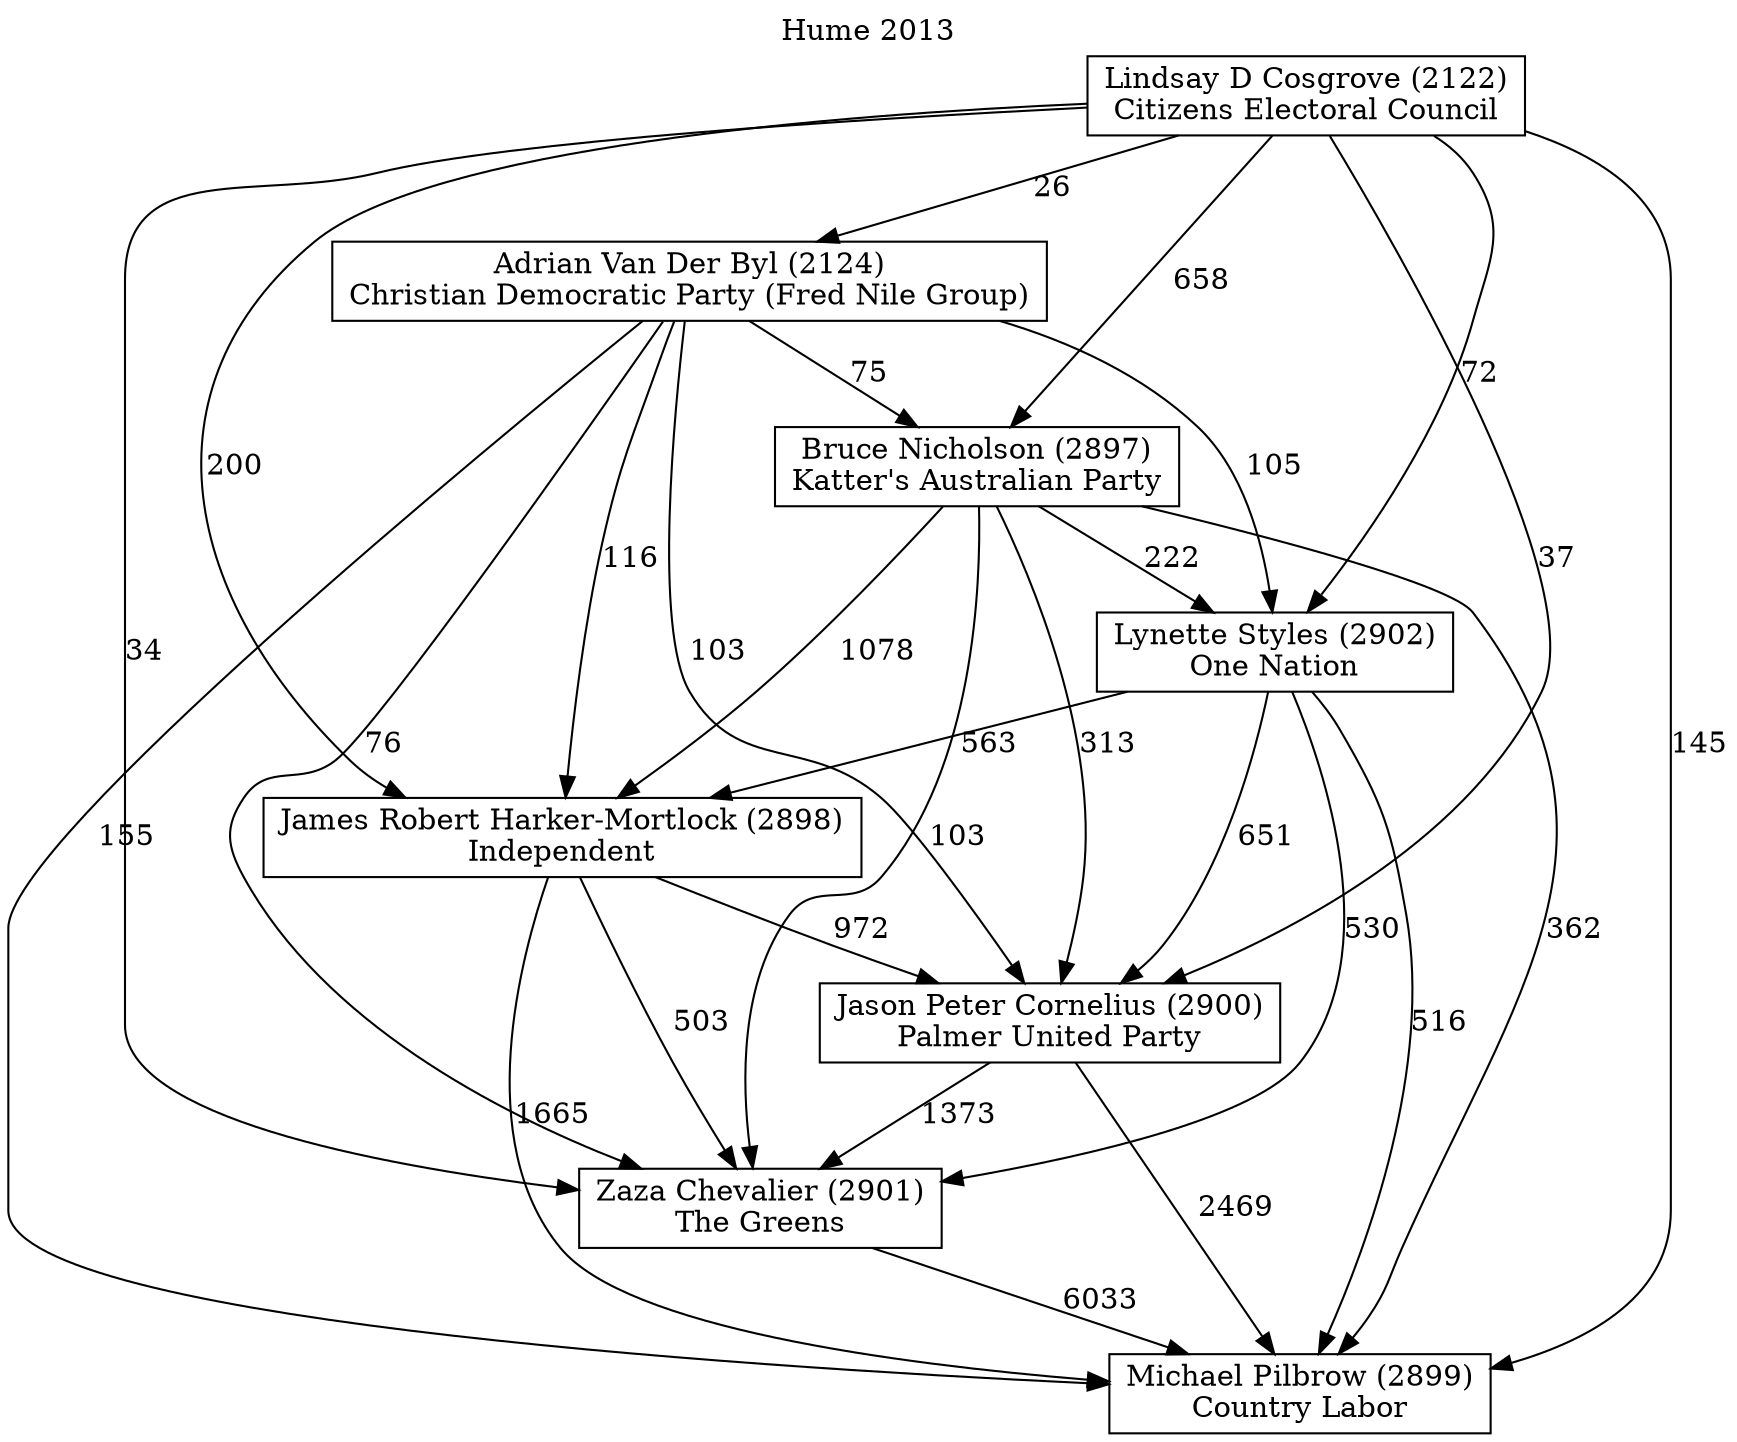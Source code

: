 // House preference flow
digraph "Michael Pilbrow (2899)_Hume_2013" {
	graph [label="Hume 2013" labelloc=t mclimit=10]
	node [shape=box]
	"Adrian Van Der Byl (2124)" [label="Adrian Van Der Byl (2124)
Christian Democratic Party (Fred Nile Group)"]
	"Bruce Nicholson (2897)" [label="Bruce Nicholson (2897)
Katter's Australian Party"]
	"James Robert Harker-Mortlock (2898)" [label="James Robert Harker-Mortlock (2898)
Independent"]
	"Jason Peter Cornelius (2900)" [label="Jason Peter Cornelius (2900)
Palmer United Party"]
	"Lindsay D Cosgrove (2122)" [label="Lindsay D Cosgrove (2122)
Citizens Electoral Council"]
	"Lynette Styles (2902)" [label="Lynette Styles (2902)
One Nation"]
	"Michael Pilbrow (2899)" [label="Michael Pilbrow (2899)
Country Labor"]
	"Zaza Chevalier (2901)" [label="Zaza Chevalier (2901)
The Greens"]
	"Adrian Van Der Byl (2124)" -> "Bruce Nicholson (2897)" [label=75]
	"Adrian Van Der Byl (2124)" -> "James Robert Harker-Mortlock (2898)" [label=116]
	"Adrian Van Der Byl (2124)" -> "Jason Peter Cornelius (2900)" [label=103]
	"Adrian Van Der Byl (2124)" -> "Lynette Styles (2902)" [label=105]
	"Adrian Van Der Byl (2124)" -> "Michael Pilbrow (2899)" [label=155]
	"Adrian Van Der Byl (2124)" -> "Zaza Chevalier (2901)" [label=76]
	"Bruce Nicholson (2897)" -> "James Robert Harker-Mortlock (2898)" [label=1078]
	"Bruce Nicholson (2897)" -> "Jason Peter Cornelius (2900)" [label=313]
	"Bruce Nicholson (2897)" -> "Lynette Styles (2902)" [label=222]
	"Bruce Nicholson (2897)" -> "Michael Pilbrow (2899)" [label=362]
	"Bruce Nicholson (2897)" -> "Zaza Chevalier (2901)" [label=103]
	"James Robert Harker-Mortlock (2898)" -> "Jason Peter Cornelius (2900)" [label=972]
	"James Robert Harker-Mortlock (2898)" -> "Michael Pilbrow (2899)" [label=1665]
	"James Robert Harker-Mortlock (2898)" -> "Zaza Chevalier (2901)" [label=503]
	"Jason Peter Cornelius (2900)" -> "Michael Pilbrow (2899)" [label=2469]
	"Jason Peter Cornelius (2900)" -> "Zaza Chevalier (2901)" [label=1373]
	"Lindsay D Cosgrove (2122)" -> "Adrian Van Der Byl (2124)" [label=26]
	"Lindsay D Cosgrove (2122)" -> "Bruce Nicholson (2897)" [label=658]
	"Lindsay D Cosgrove (2122)" -> "James Robert Harker-Mortlock (2898)" [label=200]
	"Lindsay D Cosgrove (2122)" -> "Jason Peter Cornelius (2900)" [label=37]
	"Lindsay D Cosgrove (2122)" -> "Lynette Styles (2902)" [label=72]
	"Lindsay D Cosgrove (2122)" -> "Michael Pilbrow (2899)" [label=145]
	"Lindsay D Cosgrove (2122)" -> "Zaza Chevalier (2901)" [label=34]
	"Lynette Styles (2902)" -> "James Robert Harker-Mortlock (2898)" [label=563]
	"Lynette Styles (2902)" -> "Jason Peter Cornelius (2900)" [label=651]
	"Lynette Styles (2902)" -> "Michael Pilbrow (2899)" [label=516]
	"Lynette Styles (2902)" -> "Zaza Chevalier (2901)" [label=530]
	"Zaza Chevalier (2901)" -> "Michael Pilbrow (2899)" [label=6033]
}
